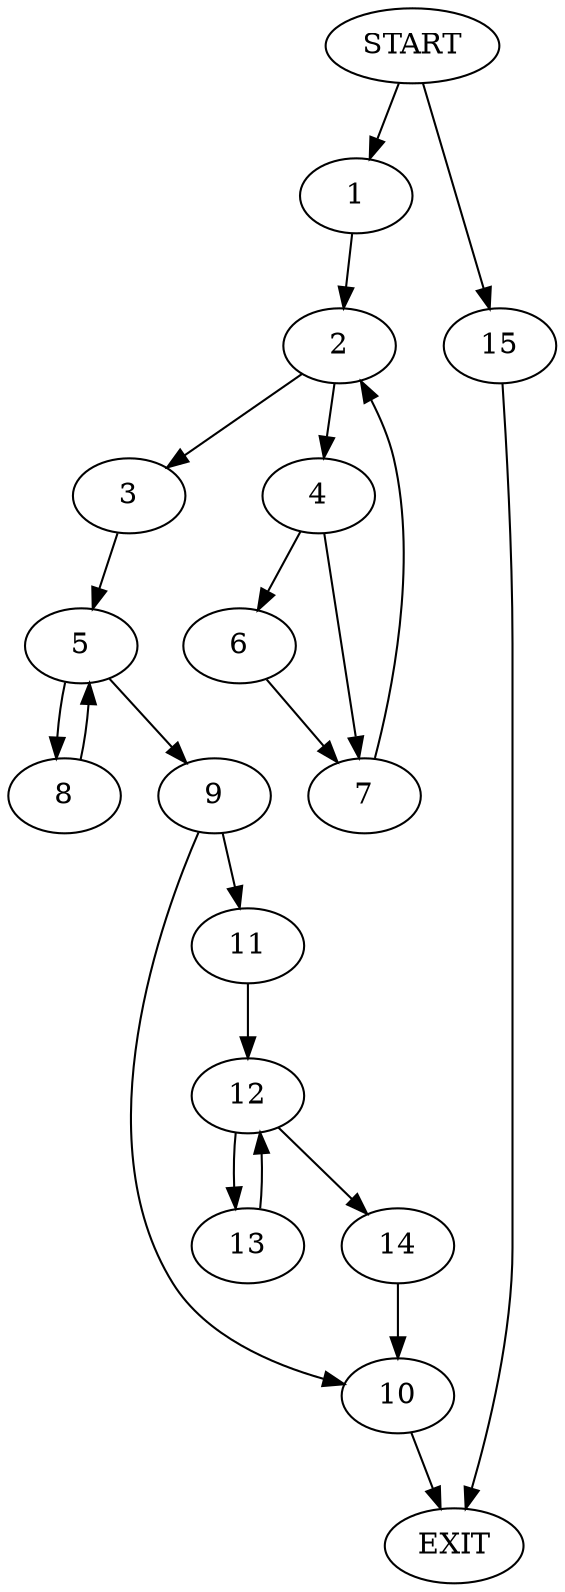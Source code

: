 digraph {
0 [label="START"]
16 [label="EXIT"]
0 -> 1
1 -> 2
2 -> 3
2 -> 4
3 -> 5
4 -> 6
4 -> 7
6 -> 7
7 -> 2
5 -> 8
5 -> 9
8 -> 5
9 -> 10
9 -> 11
10 -> 16
11 -> 12
12 -> 13
12 -> 14
13 -> 12
14 -> 10
0 -> 15
15 -> 16
}
